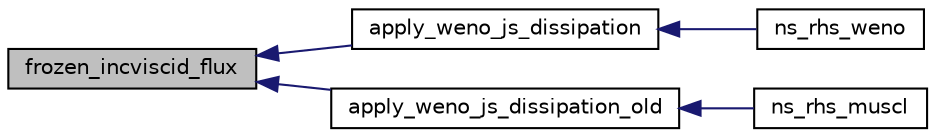 digraph "frozen_incviscid_flux"
{
 // INTERACTIVE_SVG=YES
  bgcolor="transparent";
  edge [fontname="Helvetica",fontsize="10",labelfontname="Helvetica",labelfontsize="10"];
  node [fontname="Helvetica",fontsize="10",shape=record];
  rankdir="LR";
  Node71 [label="frozen_incviscid_flux",height=0.2,width=0.4,color="black", fillcolor="grey75", style="filled", fontcolor="black"];
  Node71 -> Node72 [dir="back",color="midnightblue",fontsize="10",style="solid",fontname="Helvetica"];
  Node72 [label="apply_weno_js_dissipation",height=0.2,width=0.4,color="black",URL="$namespacenavierstokesrhsweno.html#a4a196ab534e2977d20c69a739e0e3eae"];
  Node72 -> Node73 [dir="back",color="midnightblue",fontsize="10",style="solid",fontname="Helvetica"];
  Node73 [label="ns_rhs_weno",height=0.2,width=0.4,color="black",URL="$namespacenavierstokesrhsweno.html#a1df7b6e3020cca9787110b8f1f5a024f"];
  Node71 -> Node74 [dir="back",color="midnightblue",fontsize="10",style="solid",fontname="Helvetica"];
  Node74 [label="apply_weno_js_dissipation_old",height=0.2,width=0.4,color="black",URL="$namespacenavierstokesrhsweno.html#abbc2f98a7ca22919d8a11d92a72b67e3"];
  Node74 -> Node75 [dir="back",color="midnightblue",fontsize="10",style="solid",fontname="Helvetica"];
  Node75 [label="ns_rhs_muscl",height=0.2,width=0.4,color="black",URL="$namespacenavierstokesrhsweno.html#a3e70362602fa5641e6a5546530caa1fc"];
}
